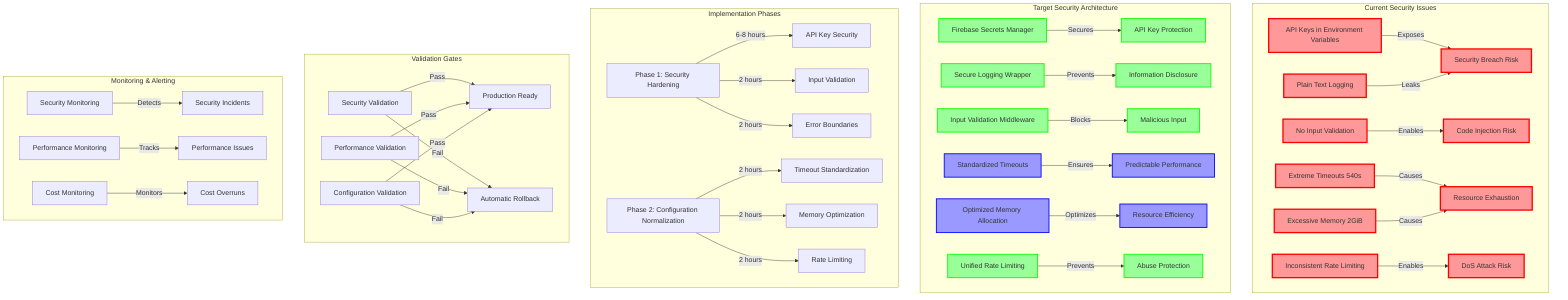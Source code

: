 graph TB
    subgraph "Current Security Issues"
        A1[API Keys in Environment Variables]
        A2[Plain Text Logging]
        A3[No Input Validation]
        A4[Extreme Timeouts 540s]
        A5[Excessive Memory 2GiB]
        A6[Inconsistent Rate Limiting]
        
        A1 --> |Exposes| SEC1[Security Breach Risk]
        A2 --> |Leaks| SEC1
        A3 --> |Enables| SEC2[Code Injection Risk]
        A4 --> |Causes| PERF1[Resource Exhaustion]
        A5 --> |Causes| PERF1
        A6 --> |Enables| SEC3[DoS Attack Risk]
    end
    
    subgraph "Target Security Architecture"
        B1[Firebase Secrets Manager]
        B2[Secure Logging Wrapper]
        B3[Input Validation Middleware]
        B4[Standardized Timeouts]
        B5[Optimized Memory Allocation]
        B6[Unified Rate Limiting]
        
        B1 --> |Secures| SEC4[API Key Protection]
        B2 --> |Prevents| SEC5[Information Disclosure]
        B3 --> |Blocks| SEC6[Malicious Input]
        B4 --> |Ensures| PERF2[Predictable Performance]
        B5 --> |Optimizes| PERF3[Resource Efficiency]
        B6 --> |Prevents| SEC7[Abuse Protection]
    end
    
    subgraph "Implementation Phases"
        PHASE1[Phase 1: Security Hardening]
        PHASE2[Phase 2: Configuration Normalization]
        
        PHASE1 --> |6-8 hours| TASK1[API Key Security]
        PHASE1 --> |2 hours| TASK2[Input Validation]
        PHASE1 --> |2 hours| TASK3[Error Boundaries]
        
        PHASE2 --> |2 hours| TASK4[Timeout Standardization]
        PHASE2 --> |2 hours| TASK5[Memory Optimization]
        PHASE2 --> |2 hours| TASK6[Rate Limiting]
    end
    
    subgraph "Validation Gates"
        GATE1[Security Validation]
        GATE2[Performance Validation]
        GATE3[Configuration Validation]
        
        GATE1 --> |Pass| DEPLOY[Production Ready]
        GATE2 --> |Pass| DEPLOY
        GATE3 --> |Pass| DEPLOY
        
        GATE1 --> |Fail| ROLLBACK[Automatic Rollback]
        GATE2 --> |Fail| ROLLBACK
        GATE3 --> |Fail| ROLLBACK
    end
    
    subgraph "Monitoring & Alerting"
        MON1[Security Monitoring]
        MON2[Performance Monitoring]
        MON3[Cost Monitoring]
        
        MON1 --> |Detects| ALERT1[Security Incidents]
        MON2 --> |Tracks| ALERT2[Performance Issues]
        MON3 --> |Monitors| ALERT3[Cost Overruns]
    end
    
    classDef critical fill:#ff9999,stroke:#ff0000,stroke-width:3px
    classDef secure fill:#99ff99,stroke:#00ff00,stroke-width:2px
    classDef performance fill:#9999ff,stroke:#0000ff,stroke-width:2px
    
    class A1,A2,A3,A4,A5,A6,SEC1,SEC2,SEC3,PERF1 critical
    class B1,B2,B3,B6,SEC4,SEC5,SEC6,SEC7 secure
    class B4,B5,PERF2,PERF3 performance